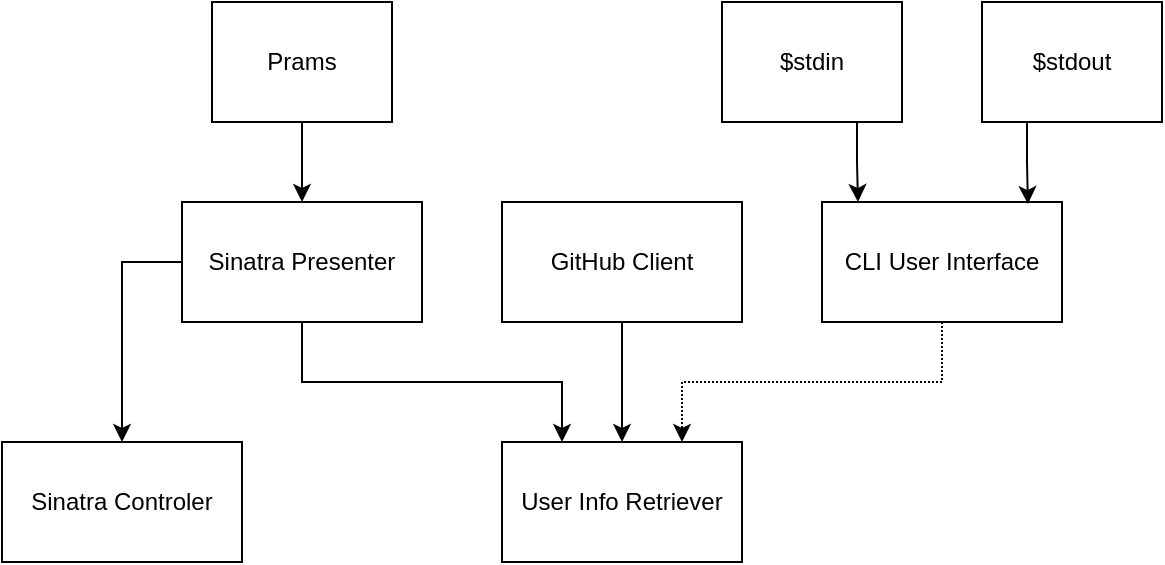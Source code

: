 <mxfile version="14.5.8" type="device"><diagram id="ip_sOSnu5MVOxGfefc3T" name="Page-1"><mxGraphModel dx="1422" dy="831" grid="1" gridSize="10" guides="1" tooltips="1" connect="1" arrows="1" fold="1" page="1" pageScale="1" pageWidth="827" pageHeight="1169" math="0" shadow="0"><root><mxCell id="0"/><mxCell id="1" parent="0"/><mxCell id="J3harMn1BNmpm5DKf180-14" style="edgeStyle=orthogonalEdgeStyle;rounded=0;orthogonalLoop=1;jettySize=auto;html=1;exitX=0.5;exitY=1;exitDx=0;exitDy=0;entryX=0.5;entryY=0;entryDx=0;entryDy=0;" edge="1" parent="1" source="J3harMn1BNmpm5DKf180-2" target="J3harMn1BNmpm5DKf180-5"><mxGeometry relative="1" as="geometry"/></mxCell><mxCell id="J3harMn1BNmpm5DKf180-2" value="&lt;div&gt;GitHub Client&lt;/div&gt;" style="whiteSpace=wrap;html=1;" vertex="1" parent="1"><mxGeometry x="490" y="110" width="120" height="60" as="geometry"/></mxCell><mxCell id="J3harMn1BNmpm5DKf180-13" style="edgeStyle=orthogonalEdgeStyle;rounded=0;orthogonalLoop=1;jettySize=auto;html=1;exitX=0.5;exitY=1;exitDx=0;exitDy=0;entryX=0.25;entryY=0;entryDx=0;entryDy=0;" edge="1" parent="1" source="J3harMn1BNmpm5DKf180-3" target="J3harMn1BNmpm5DKf180-5"><mxGeometry relative="1" as="geometry"/></mxCell><mxCell id="J3harMn1BNmpm5DKf180-48" style="edgeStyle=orthogonalEdgeStyle;rounded=0;sketch=0;orthogonalLoop=1;jettySize=auto;html=1;exitX=0;exitY=0.5;exitDx=0;exitDy=0;shadow=0;startArrow=none;startFill=0;endArrow=classic;endFill=1;" edge="1" parent="1" source="J3harMn1BNmpm5DKf180-3" target="J3harMn1BNmpm5DKf180-7"><mxGeometry relative="1" as="geometry"/></mxCell><mxCell id="J3harMn1BNmpm5DKf180-3" value="&lt;div&gt;Sinatra Presenter&lt;/div&gt;" style="whiteSpace=wrap;html=1;" vertex="1" parent="1"><mxGeometry x="330" y="110" width="120" height="60" as="geometry"/></mxCell><mxCell id="J3harMn1BNmpm5DKf180-12" style="edgeStyle=orthogonalEdgeStyle;rounded=0;orthogonalLoop=1;jettySize=auto;html=1;exitX=0.5;exitY=1;exitDx=0;exitDy=0;entryX=0.75;entryY=0;entryDx=0;entryDy=0;shadow=0;sketch=0;dashed=1;dashPattern=1 1;" edge="1" parent="1" source="J3harMn1BNmpm5DKf180-4" target="J3harMn1BNmpm5DKf180-5"><mxGeometry relative="1" as="geometry"/></mxCell><mxCell id="J3harMn1BNmpm5DKf180-4" value="&lt;div&gt;CLI User Interface&lt;/div&gt;" style="whiteSpace=wrap;html=1;" vertex="1" parent="1"><mxGeometry x="650" y="110" width="120" height="60" as="geometry"/></mxCell><mxCell id="J3harMn1BNmpm5DKf180-5" value="&lt;div&gt;User Info Retriever&lt;/div&gt;" style="whiteSpace=wrap;html=1;" vertex="1" parent="1"><mxGeometry x="490" y="230" width="120" height="60" as="geometry"/></mxCell><mxCell id="J3harMn1BNmpm5DKf180-7" value="&lt;div&gt;Sinatra Controler&lt;/div&gt;" style="whiteSpace=wrap;html=1;" vertex="1" parent="1"><mxGeometry x="240" y="230" width="120" height="60" as="geometry"/></mxCell><mxCell id="J3harMn1BNmpm5DKf180-18" style="edgeStyle=orthogonalEdgeStyle;rounded=0;orthogonalLoop=1;jettySize=auto;html=1;exitX=0.75;exitY=1;exitDx=0;exitDy=0;entryX=0.15;entryY=0;entryDx=0;entryDy=0;entryPerimeter=0;" edge="1" parent="1" source="J3harMn1BNmpm5DKf180-8" target="J3harMn1BNmpm5DKf180-4"><mxGeometry relative="1" as="geometry"/></mxCell><mxCell id="J3harMn1BNmpm5DKf180-8" value="$stdin" style="whiteSpace=wrap;html=1;" vertex="1" parent="1"><mxGeometry x="600" y="10" width="90" height="60" as="geometry"/></mxCell><mxCell id="J3harMn1BNmpm5DKf180-17" style="edgeStyle=orthogonalEdgeStyle;rounded=0;orthogonalLoop=1;jettySize=auto;html=1;exitX=0.25;exitY=1;exitDx=0;exitDy=0;entryX=0.858;entryY=0.017;entryDx=0;entryDy=0;entryPerimeter=0;" edge="1" parent="1" source="J3harMn1BNmpm5DKf180-9" target="J3harMn1BNmpm5DKf180-4"><mxGeometry relative="1" as="geometry"/></mxCell><mxCell id="J3harMn1BNmpm5DKf180-9" value="&lt;div&gt;$stdout&lt;/div&gt;" style="whiteSpace=wrap;html=1;" vertex="1" parent="1"><mxGeometry x="730" y="10" width="90" height="60" as="geometry"/></mxCell><mxCell id="J3harMn1BNmpm5DKf180-22" style="edgeStyle=orthogonalEdgeStyle;rounded=0;orthogonalLoop=1;jettySize=auto;html=1;exitX=0.5;exitY=1;exitDx=0;exitDy=0;entryX=0.5;entryY=0;entryDx=0;entryDy=0;endArrow=classic;endFill=1;" edge="1" parent="1" source="J3harMn1BNmpm5DKf180-21" target="J3harMn1BNmpm5DKf180-3"><mxGeometry relative="1" as="geometry"/></mxCell><mxCell id="J3harMn1BNmpm5DKf180-21" value="&lt;div&gt;Prams&lt;/div&gt;" style="whiteSpace=wrap;html=1;" vertex="1" parent="1"><mxGeometry x="345" y="10" width="90" height="60" as="geometry"/></mxCell></root></mxGraphModel></diagram></mxfile>